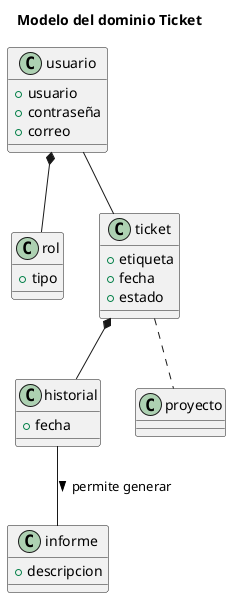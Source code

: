@startuml Modelo del dominio Ticket
'https://plantuml.com/sequence-diagram
title Modelo del dominio Ticket

class usuario{ 
    +usuario
    +contraseña
    +correo  
}

class rol{ 
    +tipo
}

class ticket{
    +etiqueta
    +fecha
    +estado 
}

class historial{ 
    +fecha
}

class informe{ 
    +descripcion
}

class proyecto

usuario *-- rol
usuario -- ticket
ticket .. proyecto
ticket *-- historial

historial -d- informe : > permite generar

@enduml